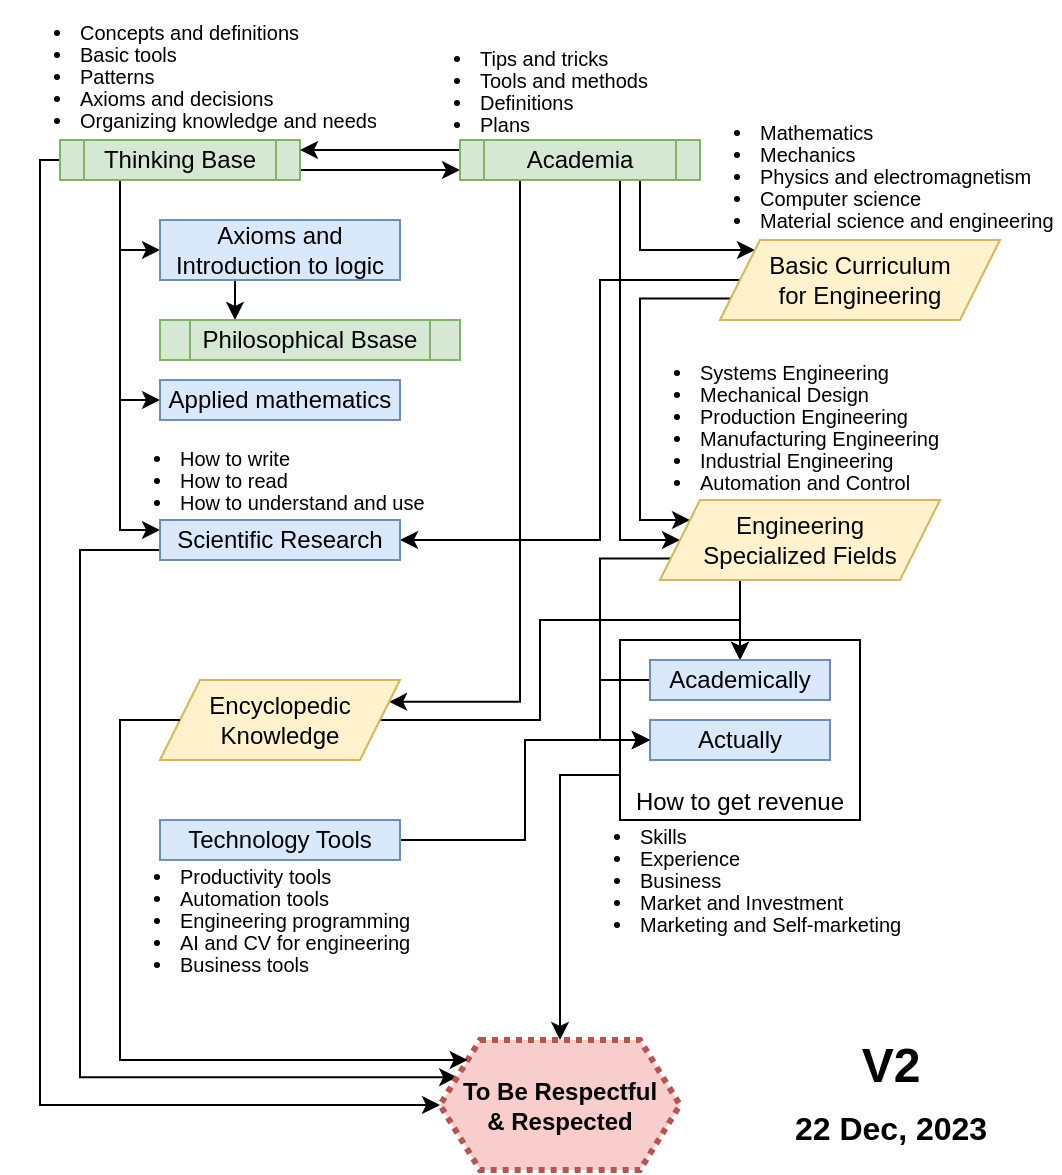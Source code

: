 <mxfile version="22.1.11" type="github">
  <diagram id="C5RBs43oDa-KdzZeNtuy" name="Page-1">
    <mxGraphModel dx="1264" dy="713" grid="1" gridSize="10" guides="1" tooltips="1" connect="1" arrows="1" fold="1" page="1" pageScale="1" pageWidth="827" pageHeight="1169" math="0" shadow="0">
      <root>
        <mxCell id="WIyWlLk6GJQsqaUBKTNV-0" />
        <mxCell id="WIyWlLk6GJQsqaUBKTNV-1" parent="WIyWlLk6GJQsqaUBKTNV-0" />
        <mxCell id="ZCLLqMP3SoJyhDM-SgW8-55" style="edgeStyle=orthogonalEdgeStyle;rounded=0;orthogonalLoop=1;jettySize=auto;html=1;exitX=0;exitY=0.75;exitDx=0;exitDy=0;entryX=0.5;entryY=0;entryDx=0;entryDy=0;" edge="1" parent="WIyWlLk6GJQsqaUBKTNV-1" source="ZCLLqMP3SoJyhDM-SgW8-37" target="ZCLLqMP3SoJyhDM-SgW8-48">
          <mxGeometry relative="1" as="geometry" />
        </mxCell>
        <mxCell id="ZCLLqMP3SoJyhDM-SgW8-37" value="How to get revenue" style="rounded=0;whiteSpace=wrap;html=1;verticalAlign=bottom;" vertex="1" parent="WIyWlLk6GJQsqaUBKTNV-1">
          <mxGeometry x="400" y="350" width="120" height="90" as="geometry" />
        </mxCell>
        <mxCell id="ZCLLqMP3SoJyhDM-SgW8-5" style="edgeStyle=orthogonalEdgeStyle;rounded=0;orthogonalLoop=1;jettySize=auto;html=1;exitX=1;exitY=0.75;exitDx=0;exitDy=0;entryX=0;entryY=0.75;entryDx=0;entryDy=0;" edge="1" parent="WIyWlLk6GJQsqaUBKTNV-1" source="ZCLLqMP3SoJyhDM-SgW8-0" target="ZCLLqMP3SoJyhDM-SgW8-3">
          <mxGeometry relative="1" as="geometry" />
        </mxCell>
        <mxCell id="ZCLLqMP3SoJyhDM-SgW8-18" style="edgeStyle=orthogonalEdgeStyle;rounded=0;orthogonalLoop=1;jettySize=auto;html=1;exitX=0.25;exitY=1;exitDx=0;exitDy=0;entryX=0;entryY=0.5;entryDx=0;entryDy=0;" edge="1" parent="WIyWlLk6GJQsqaUBKTNV-1" source="ZCLLqMP3SoJyhDM-SgW8-0" target="ZCLLqMP3SoJyhDM-SgW8-13">
          <mxGeometry relative="1" as="geometry" />
        </mxCell>
        <mxCell id="ZCLLqMP3SoJyhDM-SgW8-24" style="edgeStyle=orthogonalEdgeStyle;rounded=0;orthogonalLoop=1;jettySize=auto;html=1;exitX=0.25;exitY=1;exitDx=0;exitDy=0;entryX=0;entryY=0.5;entryDx=0;entryDy=0;" edge="1" parent="WIyWlLk6GJQsqaUBKTNV-1" source="ZCLLqMP3SoJyhDM-SgW8-0" target="ZCLLqMP3SoJyhDM-SgW8-23">
          <mxGeometry relative="1" as="geometry" />
        </mxCell>
        <mxCell id="ZCLLqMP3SoJyhDM-SgW8-29" style="edgeStyle=orthogonalEdgeStyle;rounded=0;orthogonalLoop=1;jettySize=auto;html=1;exitX=0.25;exitY=1;exitDx=0;exitDy=0;entryX=0;entryY=0.25;entryDx=0;entryDy=0;" edge="1" parent="WIyWlLk6GJQsqaUBKTNV-1" source="ZCLLqMP3SoJyhDM-SgW8-0" target="ZCLLqMP3SoJyhDM-SgW8-28">
          <mxGeometry relative="1" as="geometry" />
        </mxCell>
        <mxCell id="ZCLLqMP3SoJyhDM-SgW8-49" style="edgeStyle=orthogonalEdgeStyle;rounded=0;orthogonalLoop=1;jettySize=auto;html=1;exitX=0;exitY=0.5;exitDx=0;exitDy=0;entryX=0;entryY=0.5;entryDx=0;entryDy=0;" edge="1" parent="WIyWlLk6GJQsqaUBKTNV-1" source="ZCLLqMP3SoJyhDM-SgW8-0" target="ZCLLqMP3SoJyhDM-SgW8-48">
          <mxGeometry relative="1" as="geometry">
            <Array as="points">
              <mxPoint x="110" y="110" />
              <mxPoint x="110" y="583" />
            </Array>
          </mxGeometry>
        </mxCell>
        <mxCell id="ZCLLqMP3SoJyhDM-SgW8-0" value="Thinking Base" style="shape=process;whiteSpace=wrap;html=1;backgroundOutline=1;fillColor=#d5e8d4;strokeColor=#82b366;" vertex="1" parent="WIyWlLk6GJQsqaUBKTNV-1">
          <mxGeometry x="120" y="100" width="120" height="20" as="geometry" />
        </mxCell>
        <mxCell id="ZCLLqMP3SoJyhDM-SgW8-4" style="edgeStyle=orthogonalEdgeStyle;rounded=0;orthogonalLoop=1;jettySize=auto;html=1;exitX=0;exitY=0.25;exitDx=0;exitDy=0;entryX=1;entryY=0.25;entryDx=0;entryDy=0;" edge="1" parent="WIyWlLk6GJQsqaUBKTNV-1" source="ZCLLqMP3SoJyhDM-SgW8-3" target="ZCLLqMP3SoJyhDM-SgW8-0">
          <mxGeometry relative="1" as="geometry" />
        </mxCell>
        <mxCell id="ZCLLqMP3SoJyhDM-SgW8-10" style="edgeStyle=orthogonalEdgeStyle;rounded=0;orthogonalLoop=1;jettySize=auto;html=1;exitX=0.75;exitY=1;exitDx=0;exitDy=0;entryX=0;entryY=0;entryDx=0;entryDy=0;" edge="1" parent="WIyWlLk6GJQsqaUBKTNV-1" source="ZCLLqMP3SoJyhDM-SgW8-3" target="ZCLLqMP3SoJyhDM-SgW8-9">
          <mxGeometry relative="1" as="geometry">
            <mxPoint x="440" y="160" as="targetPoint" />
            <Array as="points">
              <mxPoint x="410" y="155" />
            </Array>
          </mxGeometry>
        </mxCell>
        <mxCell id="ZCLLqMP3SoJyhDM-SgW8-26" style="edgeStyle=orthogonalEdgeStyle;rounded=0;orthogonalLoop=1;jettySize=auto;html=1;exitX=0.5;exitY=1;exitDx=0;exitDy=0;entryX=0;entryY=0.5;entryDx=0;entryDy=0;" edge="1" parent="WIyWlLk6GJQsqaUBKTNV-1" source="ZCLLqMP3SoJyhDM-SgW8-3" target="ZCLLqMP3SoJyhDM-SgW8-20">
          <mxGeometry relative="1" as="geometry">
            <Array as="points">
              <mxPoint x="400" y="120" />
              <mxPoint x="400" y="300" />
            </Array>
          </mxGeometry>
        </mxCell>
        <mxCell id="ZCLLqMP3SoJyhDM-SgW8-41" style="edgeStyle=orthogonalEdgeStyle;rounded=0;orthogonalLoop=1;jettySize=auto;html=1;exitX=0.25;exitY=1;exitDx=0;exitDy=0;entryX=1;entryY=0.25;entryDx=0;entryDy=0;" edge="1" parent="WIyWlLk6GJQsqaUBKTNV-1" source="ZCLLqMP3SoJyhDM-SgW8-3" target="ZCLLqMP3SoJyhDM-SgW8-31">
          <mxGeometry relative="1" as="geometry">
            <Array as="points">
              <mxPoint x="350" y="381" />
            </Array>
          </mxGeometry>
        </mxCell>
        <mxCell id="ZCLLqMP3SoJyhDM-SgW8-3" value="Academia" style="shape=process;whiteSpace=wrap;html=1;backgroundOutline=1;fillColor=#d5e8d4;strokeColor=#82b366;" vertex="1" parent="WIyWlLk6GJQsqaUBKTNV-1">
          <mxGeometry x="320" y="100" width="120" height="20" as="geometry" />
        </mxCell>
        <mxCell id="ZCLLqMP3SoJyhDM-SgW8-6" value="&lt;ul style=&quot;font-size: 10px; line-height: 110%;&quot;&gt;&lt;li style=&quot;font-size: 10px;&quot;&gt;Concepts and definitions&lt;/li&gt;&lt;li style=&quot;font-size: 10px;&quot;&gt;Basic tools&lt;/li&gt;&lt;li style=&quot;font-size: 10px;&quot;&gt;Patterns&lt;/li&gt;&lt;li style=&quot;font-size: 10px;&quot;&gt;Axioms and decisions&lt;/li&gt;&lt;li style=&quot;font-size: 10px;&quot;&gt;Organizing knowledge and needs&lt;/li&gt;&lt;/ul&gt;" style="text;strokeColor=none;fillColor=none;html=1;whiteSpace=wrap;verticalAlign=middle;overflow=hidden;spacing=0;fontSize=10;" vertex="1" parent="WIyWlLk6GJQsqaUBKTNV-1">
          <mxGeometry x="90" y="30" width="190" height="70" as="geometry" />
        </mxCell>
        <mxCell id="ZCLLqMP3SoJyhDM-SgW8-7" value="&lt;ul style=&quot;font-size: 10px; line-height: 110%;&quot;&gt;&lt;li style=&quot;font-size: 10px;&quot;&gt;Tips and tricks&lt;/li&gt;&lt;li style=&quot;font-size: 10px;&quot;&gt;Tools and methods&lt;/li&gt;&lt;li style=&quot;font-size: 10px;&quot;&gt;Definitions&lt;/li&gt;&lt;li style=&quot;font-size: 10px;&quot;&gt;Plans&lt;/li&gt;&lt;/ul&gt;" style="text;strokeColor=none;fillColor=none;html=1;whiteSpace=wrap;verticalAlign=middle;overflow=hidden;spacing=0;fontSize=10;" vertex="1" parent="WIyWlLk6GJQsqaUBKTNV-1">
          <mxGeometry x="290" y="40" width="180" height="70" as="geometry" />
        </mxCell>
        <mxCell id="ZCLLqMP3SoJyhDM-SgW8-21" style="edgeStyle=orthogonalEdgeStyle;rounded=0;orthogonalLoop=1;jettySize=auto;html=1;exitX=0;exitY=0.75;exitDx=0;exitDy=0;" edge="1" parent="WIyWlLk6GJQsqaUBKTNV-1" source="ZCLLqMP3SoJyhDM-SgW8-9" target="ZCLLqMP3SoJyhDM-SgW8-20">
          <mxGeometry relative="1" as="geometry">
            <Array as="points">
              <mxPoint x="410" y="179" />
              <mxPoint x="410" y="290" />
            </Array>
          </mxGeometry>
        </mxCell>
        <mxCell id="ZCLLqMP3SoJyhDM-SgW8-53" style="edgeStyle=orthogonalEdgeStyle;rounded=0;orthogonalLoop=1;jettySize=auto;html=1;exitX=0;exitY=0.5;exitDx=0;exitDy=0;entryX=1;entryY=0.5;entryDx=0;entryDy=0;" edge="1" parent="WIyWlLk6GJQsqaUBKTNV-1" source="ZCLLqMP3SoJyhDM-SgW8-9" target="ZCLLqMP3SoJyhDM-SgW8-28">
          <mxGeometry relative="1" as="geometry">
            <mxPoint x="340" y="300" as="targetPoint" />
            <Array as="points">
              <mxPoint x="390" y="170" />
              <mxPoint x="390" y="300" />
            </Array>
          </mxGeometry>
        </mxCell>
        <mxCell id="ZCLLqMP3SoJyhDM-SgW8-9" value="Basic Curriculum&lt;br&gt;for Engineering" style="shape=parallelogram;perimeter=parallelogramPerimeter;whiteSpace=wrap;html=1;fixedSize=1;fillColor=#fff2cc;strokeColor=#d6b656;" vertex="1" parent="WIyWlLk6GJQsqaUBKTNV-1">
          <mxGeometry x="450" y="150" width="140" height="40" as="geometry" />
        </mxCell>
        <mxCell id="ZCLLqMP3SoJyhDM-SgW8-11" value="&lt;ul style=&quot;font-size: 10px; line-height: 110%;&quot;&gt;&lt;li style=&quot;font-size: 10px;&quot;&gt;Mathematics&lt;br&gt;&lt;/li&gt;&lt;li style=&quot;font-size: 10px;&quot;&gt;Mechanics&lt;/li&gt;&lt;li style=&quot;font-size: 10px;&quot;&gt;Physics and electromagnetism&lt;/li&gt;&lt;li style=&quot;font-size: 10px;&quot;&gt;Computer science&lt;/li&gt;&lt;li style=&quot;font-size: 10px;&quot;&gt;Material science and engineering&lt;/li&gt;&lt;/ul&gt;" style="text;strokeColor=none;fillColor=none;html=1;whiteSpace=wrap;verticalAlign=middle;overflow=hidden;spacing=0;fontSize=10;" vertex="1" parent="WIyWlLk6GJQsqaUBKTNV-1">
          <mxGeometry x="430" y="80" width="190" height="70" as="geometry" />
        </mxCell>
        <mxCell id="ZCLLqMP3SoJyhDM-SgW8-19" style="edgeStyle=orthogonalEdgeStyle;rounded=0;orthogonalLoop=1;jettySize=auto;html=1;exitX=0.25;exitY=1;exitDx=0;exitDy=0;entryX=0.25;entryY=0;entryDx=0;entryDy=0;" edge="1" parent="WIyWlLk6GJQsqaUBKTNV-1" source="ZCLLqMP3SoJyhDM-SgW8-13" target="ZCLLqMP3SoJyhDM-SgW8-15">
          <mxGeometry relative="1" as="geometry" />
        </mxCell>
        <mxCell id="ZCLLqMP3SoJyhDM-SgW8-13" value="Axioms and Introduction to logic" style="rounded=0;whiteSpace=wrap;html=1;fillColor=#dae8fc;strokeColor=#6c8ebf;" vertex="1" parent="WIyWlLk6GJQsqaUBKTNV-1">
          <mxGeometry x="170" y="140" width="120" height="30" as="geometry" />
        </mxCell>
        <mxCell id="ZCLLqMP3SoJyhDM-SgW8-15" value="Philosophical Bsase" style="shape=process;whiteSpace=wrap;html=1;backgroundOutline=1;fillColor=#d5e8d4;strokeColor=#82b366;" vertex="1" parent="WIyWlLk6GJQsqaUBKTNV-1">
          <mxGeometry x="170" y="190" width="150" height="20" as="geometry" />
        </mxCell>
        <mxCell id="ZCLLqMP3SoJyhDM-SgW8-39" style="edgeStyle=orthogonalEdgeStyle;rounded=0;orthogonalLoop=1;jettySize=auto;html=1;exitX=0.25;exitY=1;exitDx=0;exitDy=0;entryX=0.5;entryY=0;entryDx=0;entryDy=0;" edge="1" parent="WIyWlLk6GJQsqaUBKTNV-1" source="ZCLLqMP3SoJyhDM-SgW8-20" target="ZCLLqMP3SoJyhDM-SgW8-33">
          <mxGeometry relative="1" as="geometry">
            <Array as="points">
              <mxPoint x="460" y="320" />
            </Array>
          </mxGeometry>
        </mxCell>
        <mxCell id="ZCLLqMP3SoJyhDM-SgW8-44" style="edgeStyle=orthogonalEdgeStyle;rounded=0;orthogonalLoop=1;jettySize=auto;html=1;exitX=0;exitY=0.75;exitDx=0;exitDy=0;entryX=0;entryY=0.5;entryDx=0;entryDy=0;" edge="1" parent="WIyWlLk6GJQsqaUBKTNV-1" source="ZCLLqMP3SoJyhDM-SgW8-20" target="ZCLLqMP3SoJyhDM-SgW8-34">
          <mxGeometry relative="1" as="geometry">
            <Array as="points">
              <mxPoint x="390" y="309" />
              <mxPoint x="390" y="400" />
            </Array>
          </mxGeometry>
        </mxCell>
        <mxCell id="ZCLLqMP3SoJyhDM-SgW8-20" value="Engineering&lt;br&gt;Specialized Fields" style="shape=parallelogram;perimeter=parallelogramPerimeter;whiteSpace=wrap;html=1;fixedSize=1;fillColor=#fff2cc;strokeColor=#d6b656;" vertex="1" parent="WIyWlLk6GJQsqaUBKTNV-1">
          <mxGeometry x="420" y="280" width="140" height="40" as="geometry" />
        </mxCell>
        <mxCell id="ZCLLqMP3SoJyhDM-SgW8-22" value="&lt;ul style=&quot;font-size: 10px; line-height: 110%;&quot;&gt;&lt;li style=&quot;font-size: 10px;&quot;&gt;Systems Engineering&lt;/li&gt;&lt;li style=&quot;font-size: 10px;&quot;&gt;Mechanical Design&lt;/li&gt;&lt;li style=&quot;font-size: 10px;&quot;&gt;Production Engineering&lt;/li&gt;&lt;li style=&quot;font-size: 10px;&quot;&gt;Manufacturing Engineering&lt;/li&gt;&lt;li style=&quot;font-size: 10px;&quot;&gt;Industrial Engineering&lt;/li&gt;&lt;li style=&quot;font-size: 10px;&quot;&gt;Automation and Control&lt;/li&gt;&lt;/ul&gt;" style="text;strokeColor=none;fillColor=none;html=1;whiteSpace=wrap;verticalAlign=middle;overflow=hidden;spacing=0;fontSize=10;" vertex="1" parent="WIyWlLk6GJQsqaUBKTNV-1">
          <mxGeometry x="400" y="200" width="180" height="80" as="geometry" />
        </mxCell>
        <mxCell id="ZCLLqMP3SoJyhDM-SgW8-23" value="Applied mathematics" style="rounded=0;whiteSpace=wrap;html=1;fillColor=#dae8fc;strokeColor=#6c8ebf;" vertex="1" parent="WIyWlLk6GJQsqaUBKTNV-1">
          <mxGeometry x="170" y="220" width="120" height="20" as="geometry" />
        </mxCell>
        <mxCell id="ZCLLqMP3SoJyhDM-SgW8-50" style="edgeStyle=orthogonalEdgeStyle;rounded=0;orthogonalLoop=1;jettySize=auto;html=1;exitX=0;exitY=0.75;exitDx=0;exitDy=0;entryX=0;entryY=0.25;entryDx=0;entryDy=0;" edge="1" parent="WIyWlLk6GJQsqaUBKTNV-1" source="ZCLLqMP3SoJyhDM-SgW8-28" target="ZCLLqMP3SoJyhDM-SgW8-48">
          <mxGeometry relative="1" as="geometry">
            <Array as="points">
              <mxPoint x="130" y="305" />
              <mxPoint x="130" y="569" />
            </Array>
          </mxGeometry>
        </mxCell>
        <mxCell id="ZCLLqMP3SoJyhDM-SgW8-28" value="Scientific Research" style="rounded=0;whiteSpace=wrap;html=1;fillColor=#dae8fc;strokeColor=#6c8ebf;" vertex="1" parent="WIyWlLk6GJQsqaUBKTNV-1">
          <mxGeometry x="170" y="290" width="120" height="20" as="geometry" />
        </mxCell>
        <mxCell id="ZCLLqMP3SoJyhDM-SgW8-30" value="&lt;ul style=&quot;font-size: 10px; line-height: 110%;&quot;&gt;&lt;li style=&quot;font-size: 10px;&quot;&gt;How to write&lt;/li&gt;&lt;li style=&quot;font-size: 10px;&quot;&gt;How to read&lt;/li&gt;&lt;li style=&quot;font-size: 10px;&quot;&gt;How to understand and use&lt;/li&gt;&lt;/ul&gt;" style="text;strokeColor=none;fillColor=none;html=1;whiteSpace=wrap;verticalAlign=middle;overflow=hidden;spacing=0;fontSize=10;" vertex="1" parent="WIyWlLk6GJQsqaUBKTNV-1">
          <mxGeometry x="140" y="230" width="180" height="80" as="geometry" />
        </mxCell>
        <mxCell id="ZCLLqMP3SoJyhDM-SgW8-40" style="edgeStyle=orthogonalEdgeStyle;rounded=0;orthogonalLoop=1;jettySize=auto;html=1;exitX=1;exitY=0.5;exitDx=0;exitDy=0;entryX=0.5;entryY=0;entryDx=0;entryDy=0;" edge="1" parent="WIyWlLk6GJQsqaUBKTNV-1" source="ZCLLqMP3SoJyhDM-SgW8-31" target="ZCLLqMP3SoJyhDM-SgW8-33">
          <mxGeometry relative="1" as="geometry">
            <Array as="points">
              <mxPoint x="360" y="390" />
              <mxPoint x="360" y="340" />
              <mxPoint x="460" y="340" />
            </Array>
          </mxGeometry>
        </mxCell>
        <mxCell id="ZCLLqMP3SoJyhDM-SgW8-31" value="Encyclopedic&lt;br&gt;Knowledge" style="shape=parallelogram;perimeter=parallelogramPerimeter;whiteSpace=wrap;html=1;fixedSize=1;fillColor=#fff2cc;strokeColor=#d6b656;" vertex="1" parent="WIyWlLk6GJQsqaUBKTNV-1">
          <mxGeometry x="170" y="370" width="120" height="40" as="geometry" />
        </mxCell>
        <mxCell id="ZCLLqMP3SoJyhDM-SgW8-45" style="edgeStyle=orthogonalEdgeStyle;rounded=0;orthogonalLoop=1;jettySize=auto;html=1;exitX=0;exitY=0.5;exitDx=0;exitDy=0;entryX=0;entryY=0.5;entryDx=0;entryDy=0;" edge="1" parent="WIyWlLk6GJQsqaUBKTNV-1" source="ZCLLqMP3SoJyhDM-SgW8-33" target="ZCLLqMP3SoJyhDM-SgW8-34">
          <mxGeometry relative="1" as="geometry">
            <Array as="points">
              <mxPoint x="390" y="370" />
              <mxPoint x="390" y="400" />
            </Array>
          </mxGeometry>
        </mxCell>
        <mxCell id="ZCLLqMP3SoJyhDM-SgW8-33" value="Academically" style="rounded=0;whiteSpace=wrap;html=1;fillColor=#dae8fc;strokeColor=#6c8ebf;" vertex="1" parent="WIyWlLk6GJQsqaUBKTNV-1">
          <mxGeometry x="415" y="360" width="90" height="20" as="geometry" />
        </mxCell>
        <mxCell id="ZCLLqMP3SoJyhDM-SgW8-34" value="Actually" style="rounded=0;whiteSpace=wrap;html=1;fillColor=#dae8fc;strokeColor=#6c8ebf;" vertex="1" parent="WIyWlLk6GJQsqaUBKTNV-1">
          <mxGeometry x="415" y="390" width="90" height="20" as="geometry" />
        </mxCell>
        <mxCell id="ZCLLqMP3SoJyhDM-SgW8-35" value="&lt;ul style=&quot;font-size: 10px; line-height: 110%;&quot;&gt;&lt;li style=&quot;font-size: 10px;&quot;&gt;Skills&lt;/li&gt;&lt;li style=&quot;font-size: 10px;&quot;&gt;Experience&lt;/li&gt;&lt;li style=&quot;font-size: 10px;&quot;&gt;Business&lt;/li&gt;&lt;li style=&quot;font-size: 10px;&quot;&gt;Market and Investment&lt;/li&gt;&lt;li style=&quot;font-size: 10px;&quot;&gt;Marketing and Self-marketing&lt;/li&gt;&lt;/ul&gt;" style="text;strokeColor=none;fillColor=none;html=1;whiteSpace=wrap;verticalAlign=middle;overflow=hidden;spacing=0;fontSize=10;" vertex="1" parent="WIyWlLk6GJQsqaUBKTNV-1">
          <mxGeometry x="370" y="430" width="180" height="80" as="geometry" />
        </mxCell>
        <mxCell id="ZCLLqMP3SoJyhDM-SgW8-46" style="edgeStyle=orthogonalEdgeStyle;rounded=0;orthogonalLoop=1;jettySize=auto;html=1;exitX=1;exitY=0.5;exitDx=0;exitDy=0;entryX=0;entryY=0.5;entryDx=0;entryDy=0;" edge="1" parent="WIyWlLk6GJQsqaUBKTNV-1" source="ZCLLqMP3SoJyhDM-SgW8-43" target="ZCLLqMP3SoJyhDM-SgW8-34">
          <mxGeometry relative="1" as="geometry" />
        </mxCell>
        <mxCell id="ZCLLqMP3SoJyhDM-SgW8-43" value="Technology Tools" style="rounded=0;whiteSpace=wrap;html=1;fillColor=#dae8fc;strokeColor=#6c8ebf;" vertex="1" parent="WIyWlLk6GJQsqaUBKTNV-1">
          <mxGeometry x="170" y="440" width="120" height="20" as="geometry" />
        </mxCell>
        <mxCell id="ZCLLqMP3SoJyhDM-SgW8-47" value="&lt;ul style=&quot;font-size: 10px; line-height: 110%;&quot;&gt;&lt;li style=&quot;font-size: 10px;&quot;&gt;Productivity tools&lt;/li&gt;&lt;li style=&quot;font-size: 10px;&quot;&gt;Automation tools&lt;/li&gt;&lt;li style=&quot;font-size: 10px;&quot;&gt;Engineering programming&lt;/li&gt;&lt;li style=&quot;font-size: 10px;&quot;&gt;AI and CV for engineering&lt;/li&gt;&lt;li style=&quot;font-size: 10px;&quot;&gt;Business tools&lt;/li&gt;&lt;/ul&gt;" style="text;html=1;whiteSpace=wrap;verticalAlign=middle;overflow=hidden;spacing=0;fontSize=10;" vertex="1" parent="WIyWlLk6GJQsqaUBKTNV-1">
          <mxGeometry x="140" y="450" width="180" height="80" as="geometry" />
        </mxCell>
        <mxCell id="ZCLLqMP3SoJyhDM-SgW8-48" value="To Be Respectful&lt;br&gt;&amp;amp; Respected" style="shape=hexagon;perimeter=hexagonPerimeter2;whiteSpace=wrap;html=1;fixedSize=1;size=20;labelBackgroundColor=none;strokeWidth=3;dashed=1;strokeColor=#b85450;dashPattern=1 1;fillColor=#f8cecc;fontStyle=1" vertex="1" parent="WIyWlLk6GJQsqaUBKTNV-1">
          <mxGeometry x="310" y="550" width="120" height="65" as="geometry" />
        </mxCell>
        <mxCell id="ZCLLqMP3SoJyhDM-SgW8-51" style="edgeStyle=orthogonalEdgeStyle;rounded=0;orthogonalLoop=1;jettySize=auto;html=1;exitX=0;exitY=0.5;exitDx=0;exitDy=0;" edge="1" parent="WIyWlLk6GJQsqaUBKTNV-1" source="ZCLLqMP3SoJyhDM-SgW8-31" target="ZCLLqMP3SoJyhDM-SgW8-48">
          <mxGeometry relative="1" as="geometry">
            <mxPoint x="300" y="560" as="targetPoint" />
            <Array as="points">
              <mxPoint x="150" y="390" />
              <mxPoint x="150" y="560" />
            </Array>
          </mxGeometry>
        </mxCell>
        <mxCell id="ZCLLqMP3SoJyhDM-SgW8-54" value="V2&lt;br&gt;&lt;font style=&quot;font-size: 16px;&quot;&gt;22 Dec, 2023&lt;/font&gt;" style="text;strokeColor=none;fillColor=none;html=1;fontSize=24;fontStyle=1;verticalAlign=middle;align=center;fontColor=#000000;" vertex="1" parent="WIyWlLk6GJQsqaUBKTNV-1">
          <mxGeometry x="460" y="550" width="150" height="54" as="geometry" />
        </mxCell>
      </root>
    </mxGraphModel>
  </diagram>
</mxfile>
